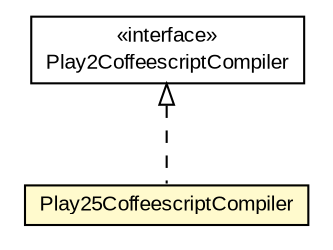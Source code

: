 #!/usr/local/bin/dot
#
# Class diagram 
# Generated by UMLGraph version R5_6-24-gf6e263 (http://www.umlgraph.org/)
#

digraph G {
	edge [fontname="arial",fontsize=10,labelfontname="arial",labelfontsize=10];
	node [fontname="arial",fontsize=10,shape=plaintext];
	nodesep=0.25;
	ranksep=0.5;
	// com.google.code.play2.provider.play25.Play25CoffeescriptCompiler
	c184 [label=<<table title="com.google.code.play2.provider.play25.Play25CoffeescriptCompiler" border="0" cellborder="1" cellspacing="0" cellpadding="2" port="p" bgcolor="lemonChiffon" href="./Play25CoffeescriptCompiler.html">
		<tr><td><table border="0" cellspacing="0" cellpadding="1">
<tr><td align="center" balign="center"> Play25CoffeescriptCompiler </td></tr>
		</table></td></tr>
		</table>>, URL="./Play25CoffeescriptCompiler.html", fontname="arial", fontcolor="black", fontsize=10.0];
	//com.google.code.play2.provider.play25.Play25CoffeescriptCompiler implements com.google.code.play2.provider.api.Play2CoffeescriptCompiler
	c195:p -> c184:p [dir=back,arrowtail=empty,style=dashed];
	// com.google.code.play2.provider.api.Play2CoffeescriptCompiler
	c195 [label=<<table title="com.google.code.play2.provider.api.Play2CoffeescriptCompiler" border="0" cellborder="1" cellspacing="0" cellpadding="2" port="p" href="http://java.sun.com/j2se/1.4.2/docs/api/com/google/code/play2/provider/api/Play2CoffeescriptCompiler.html">
		<tr><td><table border="0" cellspacing="0" cellpadding="1">
<tr><td align="center" balign="center"> &#171;interface&#187; </td></tr>
<tr><td align="center" balign="center"> Play2CoffeescriptCompiler </td></tr>
		</table></td></tr>
		</table>>, URL="http://java.sun.com/j2se/1.4.2/docs/api/com/google/code/play2/provider/api/Play2CoffeescriptCompiler.html", fontname="arial", fontcolor="black", fontsize=10.0];
}

